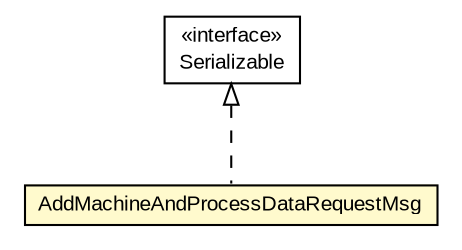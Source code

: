 #!/usr/local/bin/dot
#
# Class diagram 
# Generated by UMLGraph version R5_6-24-gf6e263 (http://www.umlgraph.org/)
#

digraph G {
	edge [fontname="arial",fontsize=10,labelfontname="arial",labelfontsize=10];
	node [fontname="arial",fontsize=10,shape=plaintext];
	nodesep=0.25;
	ranksep=0.5;
	// org.miloss.fgsms.services.interfaces.datacollector.AddMachineAndProcessDataRequestMsg
	c102471 [label=<<table title="org.miloss.fgsms.services.interfaces.datacollector.AddMachineAndProcessDataRequestMsg" border="0" cellborder="1" cellspacing="0" cellpadding="2" port="p" bgcolor="lemonChiffon" href="./AddMachineAndProcessDataRequestMsg.html">
		<tr><td><table border="0" cellspacing="0" cellpadding="1">
<tr><td align="center" balign="center"> AddMachineAndProcessDataRequestMsg </td></tr>
		</table></td></tr>
		</table>>, URL="./AddMachineAndProcessDataRequestMsg.html", fontname="arial", fontcolor="black", fontsize=10.0];
	//org.miloss.fgsms.services.interfaces.datacollector.AddMachineAndProcessDataRequestMsg implements java.io.Serializable
	c103236:p -> c102471:p [dir=back,arrowtail=empty,style=dashed];
	// java.io.Serializable
	c103236 [label=<<table title="java.io.Serializable" border="0" cellborder="1" cellspacing="0" cellpadding="2" port="p" href="http://java.sun.com/j2se/1.4.2/docs/api/java/io/Serializable.html">
		<tr><td><table border="0" cellspacing="0" cellpadding="1">
<tr><td align="center" balign="center"> &#171;interface&#187; </td></tr>
<tr><td align="center" balign="center"> Serializable </td></tr>
		</table></td></tr>
		</table>>, URL="http://java.sun.com/j2se/1.4.2/docs/api/java/io/Serializable.html", fontname="arial", fontcolor="black", fontsize=10.0];
}

